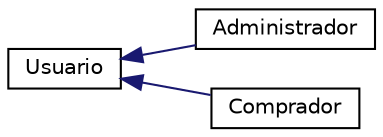 digraph "Graphical Class Hierarchy"
{
  edge [fontname="Helvetica",fontsize="10",labelfontname="Helvetica",labelfontsize="10"];
  node [fontname="Helvetica",fontsize="10",shape=record];
  rankdir="LR";
  Node0 [label="Usuario",height=0.2,width=0.4,color="black", fillcolor="white", style="filled",URL="$class_usuario.html"];
  Node0 -> Node1 [dir="back",color="midnightblue",fontsize="10",style="solid",fontname="Helvetica"];
  Node1 [label="Administrador",height=0.2,width=0.4,color="black", fillcolor="white", style="filled",URL="$class_administrador.html"];
  Node0 -> Node2 [dir="back",color="midnightblue",fontsize="10",style="solid",fontname="Helvetica"];
  Node2 [label="Comprador",height=0.2,width=0.4,color="black", fillcolor="white", style="filled",URL="$class_comprador.html"];
}
